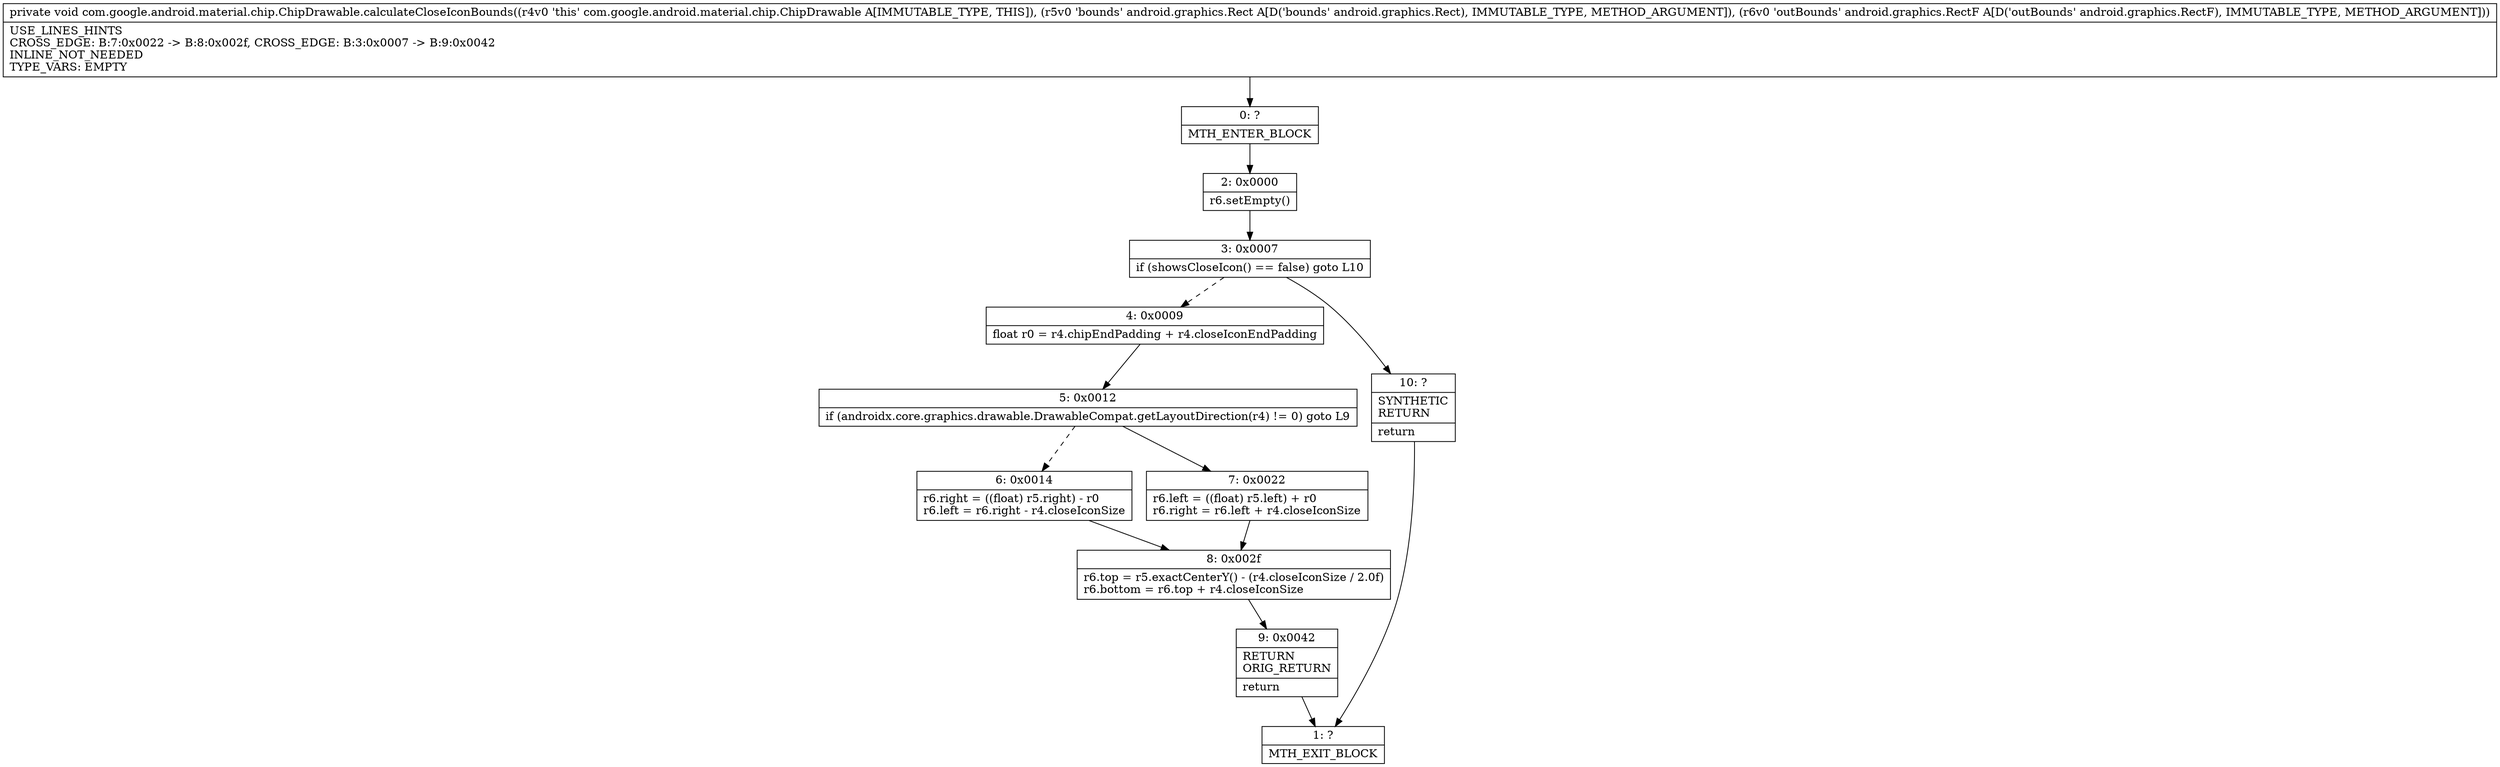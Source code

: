 digraph "CFG forcom.google.android.material.chip.ChipDrawable.calculateCloseIconBounds(Landroid\/graphics\/Rect;Landroid\/graphics\/RectF;)V" {
Node_0 [shape=record,label="{0\:\ ?|MTH_ENTER_BLOCK\l}"];
Node_2 [shape=record,label="{2\:\ 0x0000|r6.setEmpty()\l}"];
Node_3 [shape=record,label="{3\:\ 0x0007|if (showsCloseIcon() == false) goto L10\l}"];
Node_4 [shape=record,label="{4\:\ 0x0009|float r0 = r4.chipEndPadding + r4.closeIconEndPadding\l}"];
Node_5 [shape=record,label="{5\:\ 0x0012|if (androidx.core.graphics.drawable.DrawableCompat.getLayoutDirection(r4) != 0) goto L9\l}"];
Node_6 [shape=record,label="{6\:\ 0x0014|r6.right = ((float) r5.right) \- r0\lr6.left = r6.right \- r4.closeIconSize\l}"];
Node_8 [shape=record,label="{8\:\ 0x002f|r6.top = r5.exactCenterY() \- (r4.closeIconSize \/ 2.0f)\lr6.bottom = r6.top + r4.closeIconSize\l}"];
Node_9 [shape=record,label="{9\:\ 0x0042|RETURN\lORIG_RETURN\l|return\l}"];
Node_1 [shape=record,label="{1\:\ ?|MTH_EXIT_BLOCK\l}"];
Node_7 [shape=record,label="{7\:\ 0x0022|r6.left = ((float) r5.left) + r0\lr6.right = r6.left + r4.closeIconSize\l}"];
Node_10 [shape=record,label="{10\:\ ?|SYNTHETIC\lRETURN\l|return\l}"];
MethodNode[shape=record,label="{private void com.google.android.material.chip.ChipDrawable.calculateCloseIconBounds((r4v0 'this' com.google.android.material.chip.ChipDrawable A[IMMUTABLE_TYPE, THIS]), (r5v0 'bounds' android.graphics.Rect A[D('bounds' android.graphics.Rect), IMMUTABLE_TYPE, METHOD_ARGUMENT]), (r6v0 'outBounds' android.graphics.RectF A[D('outBounds' android.graphics.RectF), IMMUTABLE_TYPE, METHOD_ARGUMENT]))  | USE_LINES_HINTS\lCROSS_EDGE: B:7:0x0022 \-\> B:8:0x002f, CROSS_EDGE: B:3:0x0007 \-\> B:9:0x0042\lINLINE_NOT_NEEDED\lTYPE_VARS: EMPTY\l}"];
MethodNode -> Node_0;Node_0 -> Node_2;
Node_2 -> Node_3;
Node_3 -> Node_4[style=dashed];
Node_3 -> Node_10;
Node_4 -> Node_5;
Node_5 -> Node_6[style=dashed];
Node_5 -> Node_7;
Node_6 -> Node_8;
Node_8 -> Node_9;
Node_9 -> Node_1;
Node_7 -> Node_8;
Node_10 -> Node_1;
}

